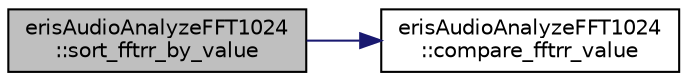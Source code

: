 digraph "erisAudioAnalyzeFFT1024::sort_fftrr_by_value"
{
 // LATEX_PDF_SIZE
  edge [fontname="Helvetica",fontsize="10",labelfontname="Helvetica",labelfontsize="10"];
  node [fontname="Helvetica",fontsize="10",shape=record];
  rankdir="LR";
  Node1 [label="erisAudioAnalyzeFFT1024\l::sort_fftrr_by_value",height=0.2,width=0.4,color="black", fillcolor="grey75", style="filled", fontcolor="black",tooltip=" "];
  Node1 -> Node2 [color="midnightblue",fontsize="10",style="solid",fontname="Helvetica"];
  Node2 [label="erisAudioAnalyzeFFT1024\l::compare_fftrr_value",height=0.2,width=0.4,color="black", fillcolor="white", style="filled",URL="$classeris_audio_analyze_f_f_t1024.html#a4ca1ddc8fdf44fa1957bf72059cfcbc0",tooltip=" "];
}
